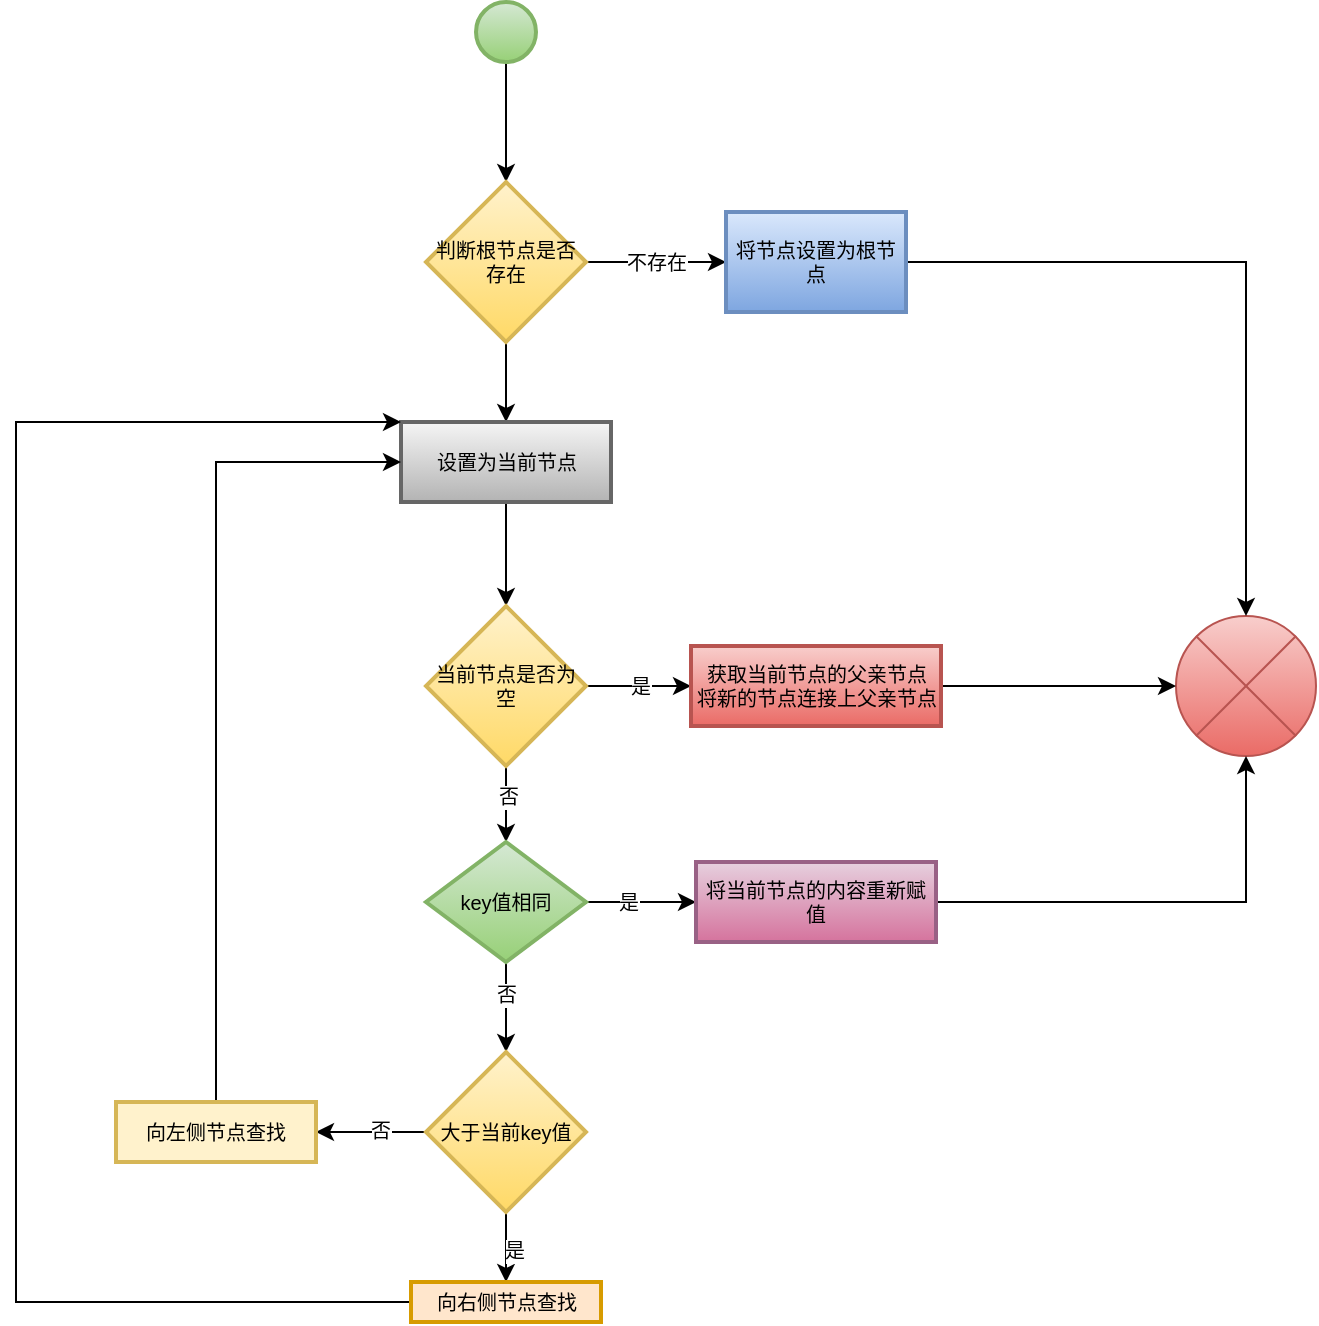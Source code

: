 <mxfile version="14.1.8" type="device"><diagram id="sld-Wyss3yhPUqda79t5" name="第 1 页"><mxGraphModel dx="946" dy="612" grid="1" gridSize="10" guides="1" tooltips="1" connect="1" arrows="1" fold="1" page="1" pageScale="1" pageWidth="827" pageHeight="1169" math="0" shadow="0"><root><mxCell id="0"/><mxCell id="1" parent="0"/><mxCell id="HgoenoWzqV-SfVbIY6gC-39" value="" style="verticalLabelPosition=bottom;verticalAlign=top;html=1;shape=mxgraph.flowchart.or;fontSize=10;gradientColor=#ea6b66;fillColor=#f8cecc;strokeColor=#b85450;" vertex="1" parent="1"><mxGeometry x="720" y="347" width="70" height="70" as="geometry"/></mxCell><mxCell id="HgoenoWzqV-SfVbIY6gC-5" value="" style="edgeStyle=orthogonalEdgeStyle;rounded=0;orthogonalLoop=1;jettySize=auto;html=1;fontSize=10;" edge="1" parent="1" source="HgoenoWzqV-SfVbIY6gC-1" target="HgoenoWzqV-SfVbIY6gC-4"><mxGeometry relative="1" as="geometry"/></mxCell><mxCell id="HgoenoWzqV-SfVbIY6gC-1" value="" style="strokeWidth=2;html=1;shape=mxgraph.flowchart.start_2;whiteSpace=wrap;fontSize=10;gradientColor=#97d077;fillColor=#d5e8d4;strokeColor=#82b366;" vertex="1" parent="1"><mxGeometry x="370" y="40" width="30" height="30" as="geometry"/></mxCell><mxCell id="HgoenoWzqV-SfVbIY6gC-10" value="不存在" style="edgeStyle=orthogonalEdgeStyle;rounded=0;orthogonalLoop=1;jettySize=auto;html=1;fontSize=10;" edge="1" parent="1" source="HgoenoWzqV-SfVbIY6gC-4" target="HgoenoWzqV-SfVbIY6gC-9"><mxGeometry relative="1" as="geometry"/></mxCell><mxCell id="HgoenoWzqV-SfVbIY6gC-12" value="" style="edgeStyle=orthogonalEdgeStyle;rounded=0;orthogonalLoop=1;jettySize=auto;html=1;fontSize=10;" edge="1" parent="1" source="HgoenoWzqV-SfVbIY6gC-4" target="HgoenoWzqV-SfVbIY6gC-11"><mxGeometry relative="1" as="geometry"/></mxCell><mxCell id="HgoenoWzqV-SfVbIY6gC-4" value="判断根节点是否存在" style="rhombus;whiteSpace=wrap;html=1;fontSize=10;strokeWidth=2;fillColor=#fff2cc;strokeColor=#d6b656;gradientColor=#ffd966;" vertex="1" parent="1"><mxGeometry x="345" y="130" width="80" height="80" as="geometry"/></mxCell><mxCell id="HgoenoWzqV-SfVbIY6gC-42" style="edgeStyle=orthogonalEdgeStyle;rounded=0;orthogonalLoop=1;jettySize=auto;html=1;entryX=0.5;entryY=0;entryDx=0;entryDy=0;entryPerimeter=0;fontSize=10;" edge="1" parent="1" source="HgoenoWzqV-SfVbIY6gC-9" target="HgoenoWzqV-SfVbIY6gC-39"><mxGeometry relative="1" as="geometry"/></mxCell><mxCell id="HgoenoWzqV-SfVbIY6gC-9" value="将节点设置为根节点" style="whiteSpace=wrap;html=1;fontSize=10;strokeWidth=2;gradientColor=#7ea6e0;fillColor=#dae8fc;strokeColor=#6c8ebf;" vertex="1" parent="1"><mxGeometry x="495" y="145" width="90" height="50" as="geometry"/></mxCell><mxCell id="HgoenoWzqV-SfVbIY6gC-16" value="" style="edgeStyle=orthogonalEdgeStyle;rounded=0;orthogonalLoop=1;jettySize=auto;html=1;fontSize=10;" edge="1" parent="1" source="HgoenoWzqV-SfVbIY6gC-11" target="HgoenoWzqV-SfVbIY6gC-15"><mxGeometry relative="1" as="geometry"/></mxCell><mxCell id="HgoenoWzqV-SfVbIY6gC-11" value="设置为当前节点" style="whiteSpace=wrap;html=1;fontSize=10;strokeWidth=2;gradientColor=#b3b3b3;fillColor=#f5f5f5;strokeColor=#666666;" vertex="1" parent="1"><mxGeometry x="332.5" y="250" width="105" height="40" as="geometry"/></mxCell><mxCell id="HgoenoWzqV-SfVbIY6gC-18" value="是" style="edgeStyle=orthogonalEdgeStyle;rounded=0;orthogonalLoop=1;jettySize=auto;html=1;fontSize=10;" edge="1" parent="1" source="HgoenoWzqV-SfVbIY6gC-15" target="HgoenoWzqV-SfVbIY6gC-17"><mxGeometry relative="1" as="geometry"/></mxCell><mxCell id="HgoenoWzqV-SfVbIY6gC-22" value="" style="edgeStyle=orthogonalEdgeStyle;rounded=0;orthogonalLoop=1;jettySize=auto;html=1;fontSize=10;" edge="1" parent="1" source="HgoenoWzqV-SfVbIY6gC-15" target="HgoenoWzqV-SfVbIY6gC-21"><mxGeometry relative="1" as="geometry"/></mxCell><mxCell id="HgoenoWzqV-SfVbIY6gC-25" value="否" style="edgeLabel;html=1;align=center;verticalAlign=middle;resizable=0;points=[];fontSize=10;" vertex="1" connectable="0" parent="HgoenoWzqV-SfVbIY6gC-22"><mxGeometry x="-0.286" y="1" relative="1" as="geometry"><mxPoint as="offset"/></mxGeometry></mxCell><mxCell id="HgoenoWzqV-SfVbIY6gC-15" value="当前节点是否为空" style="rhombus;whiteSpace=wrap;html=1;fontSize=10;strokeWidth=2;gradientColor=#ffd966;fillColor=#fff2cc;strokeColor=#d6b656;" vertex="1" parent="1"><mxGeometry x="345" y="342" width="80" height="80" as="geometry"/></mxCell><mxCell id="HgoenoWzqV-SfVbIY6gC-40" style="edgeStyle=orthogonalEdgeStyle;rounded=0;orthogonalLoop=1;jettySize=auto;html=1;entryX=0;entryY=0.5;entryDx=0;entryDy=0;entryPerimeter=0;fontSize=10;" edge="1" parent="1" source="HgoenoWzqV-SfVbIY6gC-17" target="HgoenoWzqV-SfVbIY6gC-39"><mxGeometry relative="1" as="geometry"/></mxCell><mxCell id="HgoenoWzqV-SfVbIY6gC-17" value="获取当前节点的父亲节点&lt;br&gt;将新的节点连接上父亲节点" style="whiteSpace=wrap;html=1;fontSize=10;strokeWidth=2;gradientColor=#ea6b66;fillColor=#f8cecc;strokeColor=#b85450;" vertex="1" parent="1"><mxGeometry x="477.5" y="362" width="125" height="40" as="geometry"/></mxCell><mxCell id="HgoenoWzqV-SfVbIY6gC-24" value="" style="edgeStyle=orthogonalEdgeStyle;rounded=0;orthogonalLoop=1;jettySize=auto;html=1;fontSize=10;" edge="1" parent="1" source="HgoenoWzqV-SfVbIY6gC-21" target="HgoenoWzqV-SfVbIY6gC-23"><mxGeometry relative="1" as="geometry"/></mxCell><mxCell id="HgoenoWzqV-SfVbIY6gC-26" value="是" style="edgeLabel;html=1;align=center;verticalAlign=middle;resizable=0;points=[];fontSize=10;" vertex="1" connectable="0" parent="HgoenoWzqV-SfVbIY6gC-24"><mxGeometry x="-0.236" relative="1" as="geometry"><mxPoint as="offset"/></mxGeometry></mxCell><mxCell id="HgoenoWzqV-SfVbIY6gC-28" value="" style="edgeStyle=orthogonalEdgeStyle;rounded=0;orthogonalLoop=1;jettySize=auto;html=1;fontSize=10;" edge="1" parent="1" source="HgoenoWzqV-SfVbIY6gC-21" target="HgoenoWzqV-SfVbIY6gC-27"><mxGeometry relative="1" as="geometry"/></mxCell><mxCell id="HgoenoWzqV-SfVbIY6gC-33" value="否" style="edgeLabel;html=1;align=center;verticalAlign=middle;resizable=0;points=[];fontSize=10;" vertex="1" connectable="0" parent="HgoenoWzqV-SfVbIY6gC-28"><mxGeometry x="-0.32" relative="1" as="geometry"><mxPoint as="offset"/></mxGeometry></mxCell><mxCell id="HgoenoWzqV-SfVbIY6gC-21" value="key值相同" style="rhombus;whiteSpace=wrap;html=1;fontSize=10;strokeWidth=2;gradientColor=#97d077;fillColor=#d5e8d4;strokeColor=#82b366;" vertex="1" parent="1"><mxGeometry x="345" y="460" width="80" height="60" as="geometry"/></mxCell><mxCell id="HgoenoWzqV-SfVbIY6gC-41" style="edgeStyle=orthogonalEdgeStyle;rounded=0;orthogonalLoop=1;jettySize=auto;html=1;entryX=0.5;entryY=1;entryDx=0;entryDy=0;entryPerimeter=0;fontSize=10;" edge="1" parent="1" source="HgoenoWzqV-SfVbIY6gC-23" target="HgoenoWzqV-SfVbIY6gC-39"><mxGeometry relative="1" as="geometry"/></mxCell><mxCell id="HgoenoWzqV-SfVbIY6gC-23" value="将当前节点的内容重新赋值" style="whiteSpace=wrap;html=1;fontSize=10;strokeWidth=2;gradientColor=#d5739d;fillColor=#e6d0de;strokeColor=#996185;" vertex="1" parent="1"><mxGeometry x="480" y="470" width="120" height="40" as="geometry"/></mxCell><mxCell id="HgoenoWzqV-SfVbIY6gC-30" value="" style="edgeStyle=orthogonalEdgeStyle;rounded=0;orthogonalLoop=1;jettySize=auto;html=1;fontSize=10;entryX=0.5;entryY=0;entryDx=0;entryDy=0;" edge="1" parent="1" source="HgoenoWzqV-SfVbIY6gC-27" target="HgoenoWzqV-SfVbIY6gC-29"><mxGeometry relative="1" as="geometry"/></mxCell><mxCell id="HgoenoWzqV-SfVbIY6gC-32" value="是" style="edgeLabel;html=1;align=center;verticalAlign=middle;resizable=0;points=[];fontSize=10;" vertex="1" connectable="0" parent="HgoenoWzqV-SfVbIY6gC-30"><mxGeometry x="-0.16" y="4" relative="1" as="geometry"><mxPoint as="offset"/></mxGeometry></mxCell><mxCell id="HgoenoWzqV-SfVbIY6gC-35" value="" style="edgeStyle=orthogonalEdgeStyle;rounded=0;orthogonalLoop=1;jettySize=auto;html=1;fontSize=10;" edge="1" parent="1" source="HgoenoWzqV-SfVbIY6gC-27" target="HgoenoWzqV-SfVbIY6gC-34"><mxGeometry relative="1" as="geometry"/></mxCell><mxCell id="HgoenoWzqV-SfVbIY6gC-36" value="否" style="edgeLabel;html=1;align=center;verticalAlign=middle;resizable=0;points=[];fontSize=10;" vertex="1" connectable="0" parent="HgoenoWzqV-SfVbIY6gC-35"><mxGeometry x="-0.164" y="-1" relative="1" as="geometry"><mxPoint as="offset"/></mxGeometry></mxCell><mxCell id="HgoenoWzqV-SfVbIY6gC-27" value="大于当前key值" style="rhombus;whiteSpace=wrap;html=1;fontSize=10;strokeWidth=2;gradientColor=#ffd966;fillColor=#fff2cc;strokeColor=#d6b656;" vertex="1" parent="1"><mxGeometry x="345" y="565" width="80" height="80" as="geometry"/></mxCell><mxCell id="HgoenoWzqV-SfVbIY6gC-37" style="edgeStyle=orthogonalEdgeStyle;rounded=0;orthogonalLoop=1;jettySize=auto;html=1;fontSize=10;entryX=0;entryY=0;entryDx=0;entryDy=0;exitX=0;exitY=0.5;exitDx=0;exitDy=0;" edge="1" parent="1" source="HgoenoWzqV-SfVbIY6gC-29" target="HgoenoWzqV-SfVbIY6gC-11"><mxGeometry relative="1" as="geometry"><mxPoint x="100" y="350" as="targetPoint"/><Array as="points"><mxPoint x="140" y="690"/><mxPoint x="140" y="250"/></Array></mxGeometry></mxCell><mxCell id="HgoenoWzqV-SfVbIY6gC-29" value="向右侧节点查找" style="whiteSpace=wrap;html=1;fontSize=10;strokeWidth=2;fillColor=#ffe6cc;strokeColor=#d79b00;" vertex="1" parent="1"><mxGeometry x="337.5" y="680" width="95" height="20" as="geometry"/></mxCell><mxCell id="HgoenoWzqV-SfVbIY6gC-38" style="edgeStyle=orthogonalEdgeStyle;rounded=0;orthogonalLoop=1;jettySize=auto;html=1;entryX=0;entryY=0.5;entryDx=0;entryDy=0;fontSize=10;" edge="1" parent="1" source="HgoenoWzqV-SfVbIY6gC-34" target="HgoenoWzqV-SfVbIY6gC-11"><mxGeometry relative="1" as="geometry"><Array as="points"><mxPoint x="240" y="270"/></Array></mxGeometry></mxCell><mxCell id="HgoenoWzqV-SfVbIY6gC-34" value="向左侧节点查找" style="whiteSpace=wrap;html=1;fontSize=10;strokeWidth=2;fillColor=#fff2cc;strokeColor=#d6b656;" vertex="1" parent="1"><mxGeometry x="190" y="590" width="100" height="30" as="geometry"/></mxCell></root></mxGraphModel></diagram></mxfile>